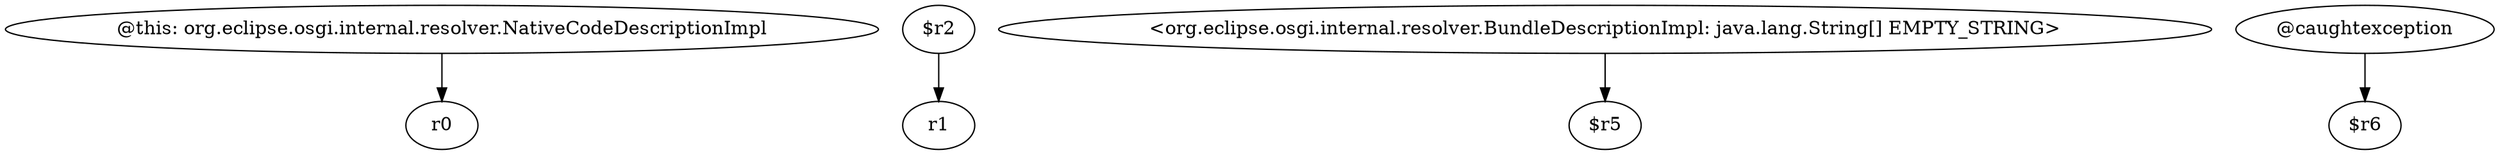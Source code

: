 digraph g {
0[label="@this: org.eclipse.osgi.internal.resolver.NativeCodeDescriptionImpl"]
1[label="r0"]
0->1[label=""]
2[label="$r2"]
3[label="r1"]
2->3[label=""]
4[label="<org.eclipse.osgi.internal.resolver.BundleDescriptionImpl: java.lang.String[] EMPTY_STRING>"]
5[label="$r5"]
4->5[label=""]
6[label="@caughtexception"]
7[label="$r6"]
6->7[label=""]
}